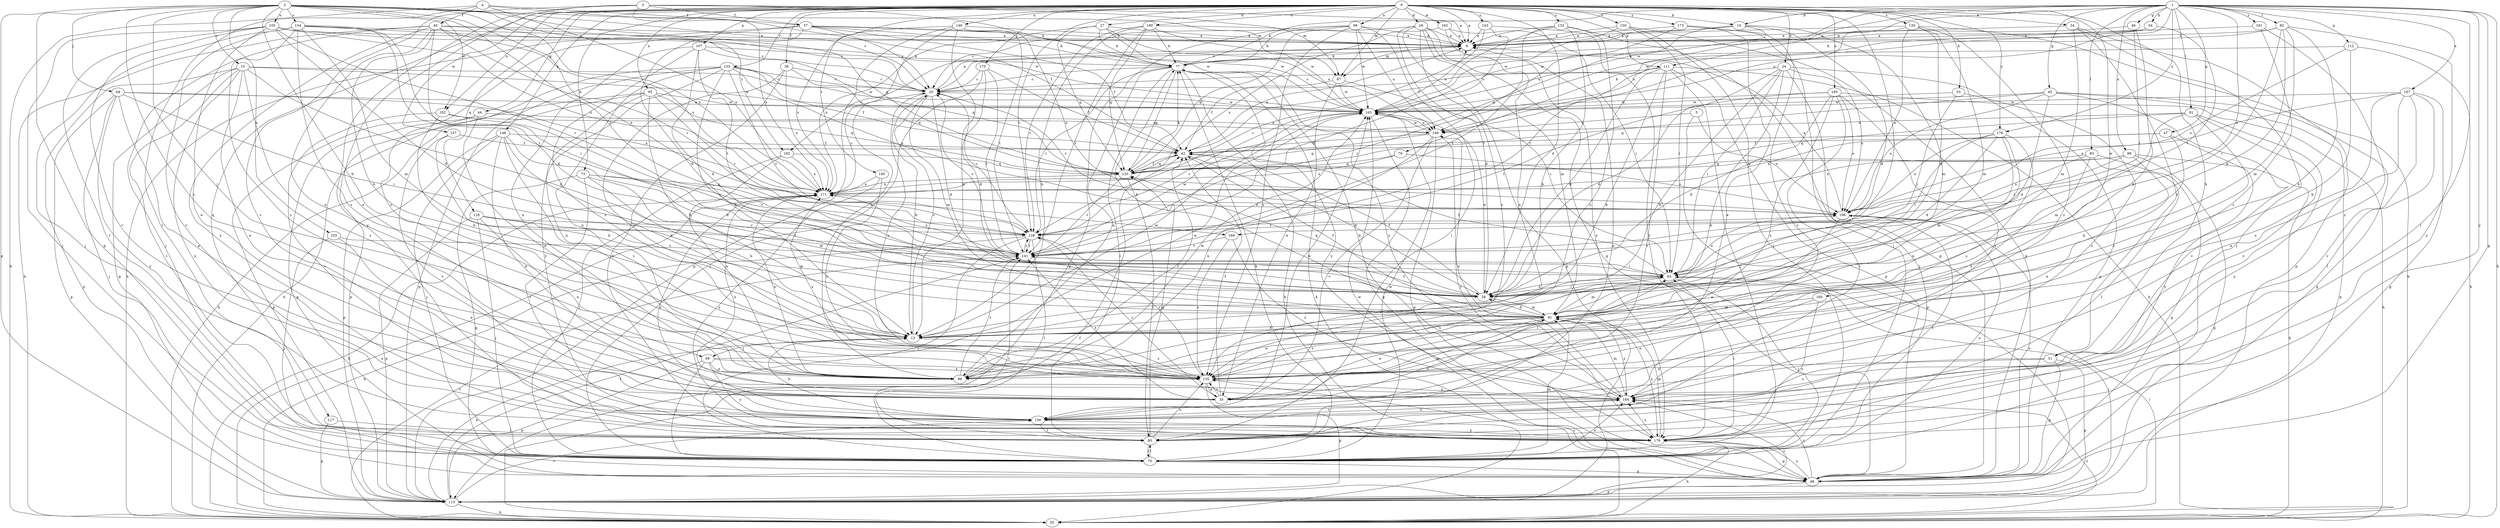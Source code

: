 strict digraph  {
0;
1;
2;
3;
4;
5;
6;
10;
13;
15;
20;
24;
26;
27;
28;
34;
35;
36;
37;
40;
42;
44;
45;
46;
47;
48;
51;
53;
54;
55;
63;
64;
69;
70;
73;
76;
77;
81;
82;
83;
85;
87;
91;
95;
96;
98;
99;
102;
103;
105;
106;
107;
111;
112;
113;
116;
117;
120;
128;
130;
133;
134;
135;
140;
141;
143;
146;
148;
149;
150;
155;
156;
157;
160;
162;
163;
165;
167;
169;
171;
173;
175;
176;
178;
180;
181;
182;
184;
0 -> 6  [label=a];
0 -> 10  [label=b];
0 -> 24  [label=d];
0 -> 26  [label=d];
0 -> 27  [label=d];
0 -> 28  [label=d];
0 -> 34  [label=e];
0 -> 36  [label=f];
0 -> 44  [label=g];
0 -> 51  [label=h];
0 -> 53  [label=h];
0 -> 63  [label=i];
0 -> 73  [label=k];
0 -> 87  [label=m];
0 -> 95  [label=n];
0 -> 96  [label=n];
0 -> 102  [label=o];
0 -> 107  [label=p];
0 -> 111  [label=p];
0 -> 116  [label=q];
0 -> 117  [label=q];
0 -> 128  [label=r];
0 -> 130  [label=s];
0 -> 133  [label=s];
0 -> 140  [label=t];
0 -> 143  [label=u];
0 -> 146  [label=u];
0 -> 148  [label=u];
0 -> 150  [label=v];
0 -> 155  [label=v];
0 -> 157  [label=w];
0 -> 160  [label=w];
0 -> 162  [label=w];
0 -> 165  [label=x];
0 -> 173  [label=y];
0 -> 175  [label=y];
0 -> 176  [label=y];
0 -> 180  [label=z];
1 -> 10  [label=b];
1 -> 45  [label=g];
1 -> 46  [label=g];
1 -> 47  [label=g];
1 -> 48  [label=g];
1 -> 54  [label=h];
1 -> 55  [label=h];
1 -> 76  [label=k];
1 -> 77  [label=k];
1 -> 81  [label=l];
1 -> 82  [label=l];
1 -> 83  [label=l];
1 -> 85  [label=l];
1 -> 98  [label=n];
1 -> 111  [label=p];
1 -> 112  [label=p];
1 -> 149  [label=u];
1 -> 163  [label=w];
1 -> 167  [label=x];
1 -> 169  [label=x];
1 -> 176  [label=y];
1 -> 178  [label=y];
1 -> 181  [label=z];
2 -> 13  [label=b];
2 -> 15  [label=c];
2 -> 20  [label=c];
2 -> 48  [label=g];
2 -> 64  [label=j];
2 -> 69  [label=j];
2 -> 87  [label=m];
2 -> 102  [label=o];
2 -> 103  [label=o];
2 -> 105  [label=o];
2 -> 113  [label=p];
2 -> 120  [label=q];
2 -> 128  [label=r];
2 -> 134  [label=s];
2 -> 135  [label=s];
2 -> 169  [label=x];
2 -> 171  [label=x];
2 -> 182  [label=z];
3 -> 6  [label=a];
3 -> 35  [label=e];
3 -> 37  [label=f];
3 -> 77  [label=k];
3 -> 87  [label=m];
3 -> 156  [label=v];
3 -> 171  [label=x];
3 -> 178  [label=y];
4 -> 37  [label=f];
4 -> 40  [label=f];
4 -> 42  [label=f];
4 -> 55  [label=h];
4 -> 85  [label=l];
4 -> 171  [label=x];
5 -> 106  [label=o];
5 -> 113  [label=p];
5 -> 149  [label=u];
6 -> 77  [label=k];
6 -> 87  [label=m];
6 -> 182  [label=z];
10 -> 6  [label=a];
10 -> 20  [label=c];
10 -> 28  [label=d];
10 -> 91  [label=m];
10 -> 120  [label=q];
10 -> 163  [label=w];
13 -> 20  [label=c];
13 -> 69  [label=j];
13 -> 135  [label=s];
13 -> 163  [label=w];
15 -> 20  [label=c];
15 -> 28  [label=d];
15 -> 35  [label=e];
15 -> 48  [label=g];
15 -> 85  [label=l];
15 -> 113  [label=p];
15 -> 163  [label=w];
15 -> 178  [label=y];
15 -> 184  [label=z];
20 -> 6  [label=a];
20 -> 13  [label=b];
20 -> 28  [label=d];
20 -> 91  [label=m];
20 -> 135  [label=s];
20 -> 163  [label=w];
24 -> 13  [label=b];
24 -> 20  [label=c];
24 -> 28  [label=d];
24 -> 48  [label=g];
24 -> 63  [label=i];
24 -> 70  [label=j];
24 -> 99  [label=n];
24 -> 106  [label=o];
26 -> 6  [label=a];
26 -> 20  [label=c];
26 -> 28  [label=d];
26 -> 48  [label=g];
26 -> 91  [label=m];
26 -> 113  [label=p];
26 -> 135  [label=s];
26 -> 178  [label=y];
27 -> 6  [label=a];
27 -> 77  [label=k];
27 -> 120  [label=q];
27 -> 149  [label=u];
27 -> 163  [label=w];
27 -> 171  [label=x];
28 -> 42  [label=f];
28 -> 63  [label=i];
28 -> 91  [label=m];
28 -> 120  [label=q];
28 -> 141  [label=t];
28 -> 163  [label=w];
34 -> 6  [label=a];
34 -> 70  [label=j];
34 -> 91  [label=m];
34 -> 113  [label=p];
34 -> 51  [label=y];
35 -> 42  [label=f];
35 -> 91  [label=m];
35 -> 128  [label=r];
35 -> 135  [label=s];
35 -> 141  [label=t];
35 -> 163  [label=w];
35 -> 171  [label=x];
36 -> 20  [label=c];
36 -> 120  [label=q];
36 -> 135  [label=s];
36 -> 171  [label=x];
36 -> 178  [label=y];
37 -> 6  [label=a];
37 -> 20  [label=c];
37 -> 28  [label=d];
37 -> 42  [label=f];
37 -> 55  [label=h];
37 -> 77  [label=k];
37 -> 135  [label=s];
37 -> 163  [label=w];
40 -> 6  [label=a];
40 -> 13  [label=b];
40 -> 20  [label=c];
40 -> 28  [label=d];
40 -> 55  [label=h];
40 -> 70  [label=j];
40 -> 99  [label=n];
40 -> 128  [label=r];
40 -> 171  [label=x];
40 -> 178  [label=y];
42 -> 6  [label=a];
42 -> 28  [label=d];
42 -> 120  [label=q];
44 -> 48  [label=g];
44 -> 99  [label=n];
44 -> 113  [label=p];
44 -> 149  [label=u];
45 -> 28  [label=d];
45 -> 48  [label=g];
45 -> 106  [label=o];
45 -> 113  [label=p];
45 -> 120  [label=q];
45 -> 156  [label=v];
45 -> 163  [label=w];
46 -> 6  [label=a];
46 -> 13  [label=b];
46 -> 141  [label=t];
47 -> 13  [label=b];
47 -> 42  [label=f];
47 -> 171  [label=x];
47 -> 178  [label=y];
48 -> 106  [label=o];
48 -> 113  [label=p];
48 -> 135  [label=s];
48 -> 163  [label=w];
48 -> 178  [label=y];
48 -> 184  [label=z];
51 -> 48  [label=g];
51 -> 99  [label=n];
51 -> 113  [label=p];
51 -> 184  [label=z];
53 -> 63  [label=i];
53 -> 163  [label=w];
53 -> 184  [label=z];
54 -> 6  [label=a];
54 -> 141  [label=t];
54 -> 149  [label=u];
54 -> 163  [label=w];
55 -> 42  [label=f];
55 -> 63  [label=i];
55 -> 77  [label=k];
55 -> 141  [label=t];
55 -> 171  [label=x];
55 -> 184  [label=z];
63 -> 28  [label=d];
63 -> 42  [label=f];
63 -> 70  [label=j];
63 -> 91  [label=m];
63 -> 106  [label=o];
63 -> 135  [label=s];
64 -> 35  [label=e];
64 -> 63  [label=i];
64 -> 70  [label=j];
64 -> 113  [label=p];
64 -> 163  [label=w];
64 -> 171  [label=x];
64 -> 178  [label=y];
69 -> 70  [label=j];
69 -> 99  [label=n];
69 -> 113  [label=p];
69 -> 135  [label=s];
69 -> 163  [label=w];
69 -> 178  [label=y];
70 -> 48  [label=g];
70 -> 77  [label=k];
70 -> 85  [label=l];
70 -> 91  [label=m];
70 -> 106  [label=o];
70 -> 141  [label=t];
70 -> 163  [label=w];
70 -> 184  [label=z];
73 -> 13  [label=b];
73 -> 48  [label=g];
73 -> 91  [label=m];
73 -> 128  [label=r];
73 -> 156  [label=v];
73 -> 171  [label=x];
76 -> 106  [label=o];
76 -> 120  [label=q];
76 -> 171  [label=x];
77 -> 20  [label=c];
77 -> 55  [label=h];
77 -> 85  [label=l];
77 -> 99  [label=n];
77 -> 120  [label=q];
77 -> 128  [label=r];
77 -> 178  [label=y];
77 -> 184  [label=z];
81 -> 91  [label=m];
81 -> 120  [label=q];
81 -> 135  [label=s];
81 -> 149  [label=u];
81 -> 178  [label=y];
81 -> 184  [label=z];
82 -> 6  [label=a];
82 -> 13  [label=b];
82 -> 28  [label=d];
82 -> 63  [label=i];
82 -> 77  [label=k];
82 -> 91  [label=m];
82 -> 178  [label=y];
83 -> 48  [label=g];
83 -> 85  [label=l];
83 -> 106  [label=o];
83 -> 120  [label=q];
83 -> 135  [label=s];
85 -> 6  [label=a];
85 -> 70  [label=j];
85 -> 120  [label=q];
85 -> 135  [label=s];
87 -> 35  [label=e];
87 -> 42  [label=f];
87 -> 63  [label=i];
87 -> 163  [label=w];
91 -> 13  [label=b];
91 -> 28  [label=d];
91 -> 35  [label=e];
91 -> 42  [label=f];
91 -> 77  [label=k];
91 -> 99  [label=n];
91 -> 135  [label=s];
91 -> 156  [label=v];
91 -> 178  [label=y];
91 -> 184  [label=z];
95 -> 13  [label=b];
95 -> 55  [label=h];
95 -> 99  [label=n];
95 -> 113  [label=p];
95 -> 120  [label=q];
95 -> 128  [label=r];
95 -> 163  [label=w];
96 -> 6  [label=a];
96 -> 77  [label=k];
96 -> 85  [label=l];
96 -> 113  [label=p];
96 -> 120  [label=q];
96 -> 135  [label=s];
96 -> 149  [label=u];
96 -> 163  [label=w];
98 -> 35  [label=e];
98 -> 55  [label=h];
98 -> 113  [label=p];
98 -> 120  [label=q];
98 -> 128  [label=r];
98 -> 171  [label=x];
99 -> 42  [label=f];
99 -> 141  [label=t];
99 -> 163  [label=w];
99 -> 171  [label=x];
102 -> 13  [label=b];
102 -> 63  [label=i];
102 -> 149  [label=u];
102 -> 156  [label=v];
103 -> 35  [label=e];
103 -> 70  [label=j];
103 -> 141  [label=t];
105 -> 6  [label=a];
105 -> 28  [label=d];
105 -> 35  [label=e];
105 -> 70  [label=j];
105 -> 85  [label=l];
105 -> 128  [label=r];
105 -> 156  [label=v];
105 -> 163  [label=w];
105 -> 171  [label=x];
106 -> 6  [label=a];
106 -> 20  [label=c];
106 -> 85  [label=l];
106 -> 99  [label=n];
106 -> 128  [label=r];
107 -> 28  [label=d];
107 -> 77  [label=k];
107 -> 99  [label=n];
107 -> 120  [label=q];
107 -> 135  [label=s];
107 -> 141  [label=t];
111 -> 13  [label=b];
111 -> 20  [label=c];
111 -> 28  [label=d];
111 -> 48  [label=g];
111 -> 55  [label=h];
111 -> 70  [label=j];
111 -> 128  [label=r];
111 -> 156  [label=v];
112 -> 13  [label=b];
112 -> 55  [label=h];
112 -> 77  [label=k];
112 -> 106  [label=o];
113 -> 13  [label=b];
113 -> 55  [label=h];
113 -> 63  [label=i];
113 -> 141  [label=t];
113 -> 156  [label=v];
113 -> 184  [label=z];
116 -> 70  [label=j];
116 -> 91  [label=m];
116 -> 99  [label=n];
116 -> 113  [label=p];
116 -> 128  [label=r];
116 -> 141  [label=t];
117 -> 85  [label=l];
117 -> 113  [label=p];
120 -> 42  [label=f];
120 -> 77  [label=k];
120 -> 85  [label=l];
120 -> 141  [label=t];
120 -> 171  [label=x];
128 -> 20  [label=c];
128 -> 55  [label=h];
128 -> 70  [label=j];
128 -> 85  [label=l];
128 -> 141  [label=t];
130 -> 6  [label=a];
130 -> 28  [label=d];
130 -> 55  [label=h];
130 -> 91  [label=m];
130 -> 106  [label=o];
130 -> 141  [label=t];
130 -> 184  [label=z];
133 -> 6  [label=a];
133 -> 13  [label=b];
133 -> 42  [label=f];
133 -> 48  [label=g];
133 -> 135  [label=s];
133 -> 141  [label=t];
134 -> 6  [label=a];
134 -> 20  [label=c];
134 -> 63  [label=i];
134 -> 70  [label=j];
134 -> 91  [label=m];
134 -> 135  [label=s];
134 -> 141  [label=t];
134 -> 156  [label=v];
134 -> 184  [label=z];
135 -> 35  [label=e];
135 -> 63  [label=i];
135 -> 113  [label=p];
135 -> 128  [label=r];
135 -> 171  [label=x];
135 -> 184  [label=z];
140 -> 135  [label=s];
140 -> 171  [label=x];
140 -> 178  [label=y];
141 -> 20  [label=c];
141 -> 63  [label=i];
141 -> 128  [label=r];
141 -> 163  [label=w];
141 -> 171  [label=x];
143 -> 6  [label=a];
143 -> 128  [label=r];
143 -> 141  [label=t];
143 -> 178  [label=y];
146 -> 6  [label=a];
146 -> 13  [label=b];
146 -> 99  [label=n];
146 -> 106  [label=o];
146 -> 113  [label=p];
146 -> 141  [label=t];
146 -> 171  [label=x];
148 -> 13  [label=b];
148 -> 28  [label=d];
148 -> 35  [label=e];
148 -> 42  [label=f];
148 -> 70  [label=j];
148 -> 113  [label=p];
148 -> 135  [label=s];
149 -> 42  [label=f];
149 -> 48  [label=g];
149 -> 99  [label=n];
149 -> 120  [label=q];
149 -> 156  [label=v];
149 -> 163  [label=w];
149 -> 178  [label=y];
150 -> 6  [label=a];
150 -> 48  [label=g];
150 -> 63  [label=i];
150 -> 70  [label=j];
150 -> 163  [label=w];
155 -> 13  [label=b];
155 -> 20  [label=c];
155 -> 42  [label=f];
155 -> 55  [label=h];
155 -> 99  [label=n];
155 -> 106  [label=o];
155 -> 113  [label=p];
155 -> 141  [label=t];
155 -> 163  [label=w];
155 -> 178  [label=y];
156 -> 13  [label=b];
156 -> 85  [label=l];
156 -> 171  [label=x];
156 -> 178  [label=y];
156 -> 184  [label=z];
157 -> 13  [label=b];
157 -> 42  [label=f];
157 -> 156  [label=v];
160 -> 35  [label=e];
160 -> 91  [label=m];
160 -> 178  [label=y];
162 -> 6  [label=a];
162 -> 63  [label=i];
162 -> 99  [label=n];
162 -> 171  [label=x];
163 -> 6  [label=a];
163 -> 48  [label=g];
163 -> 128  [label=r];
163 -> 149  [label=u];
165 -> 28  [label=d];
165 -> 55  [label=h];
165 -> 85  [label=l];
165 -> 106  [label=o];
165 -> 135  [label=s];
165 -> 141  [label=t];
165 -> 163  [label=w];
165 -> 184  [label=z];
167 -> 35  [label=e];
167 -> 48  [label=g];
167 -> 85  [label=l];
167 -> 106  [label=o];
167 -> 135  [label=s];
167 -> 156  [label=v];
167 -> 163  [label=w];
169 -> 135  [label=s];
169 -> 141  [label=t];
169 -> 184  [label=z];
171 -> 20  [label=c];
171 -> 55  [label=h];
171 -> 106  [label=o];
173 -> 6  [label=a];
173 -> 35  [label=e];
173 -> 70  [label=j];
173 -> 149  [label=u];
173 -> 156  [label=v];
175 -> 20  [label=c];
175 -> 28  [label=d];
175 -> 42  [label=f];
175 -> 70  [label=j];
175 -> 141  [label=t];
176 -> 28  [label=d];
176 -> 42  [label=f];
176 -> 63  [label=i];
176 -> 91  [label=m];
176 -> 99  [label=n];
176 -> 106  [label=o];
176 -> 135  [label=s];
178 -> 48  [label=g];
178 -> 55  [label=h];
178 -> 63  [label=i];
178 -> 91  [label=m];
178 -> 184  [label=z];
180 -> 6  [label=a];
180 -> 13  [label=b];
180 -> 77  [label=k];
180 -> 120  [label=q];
180 -> 128  [label=r];
180 -> 141  [label=t];
180 -> 163  [label=w];
181 -> 6  [label=a];
181 -> 135  [label=s];
181 -> 184  [label=z];
182 -> 70  [label=j];
182 -> 99  [label=n];
182 -> 120  [label=q];
182 -> 171  [label=x];
184 -> 77  [label=k];
184 -> 91  [label=m];
184 -> 149  [label=u];
184 -> 156  [label=v];
}
